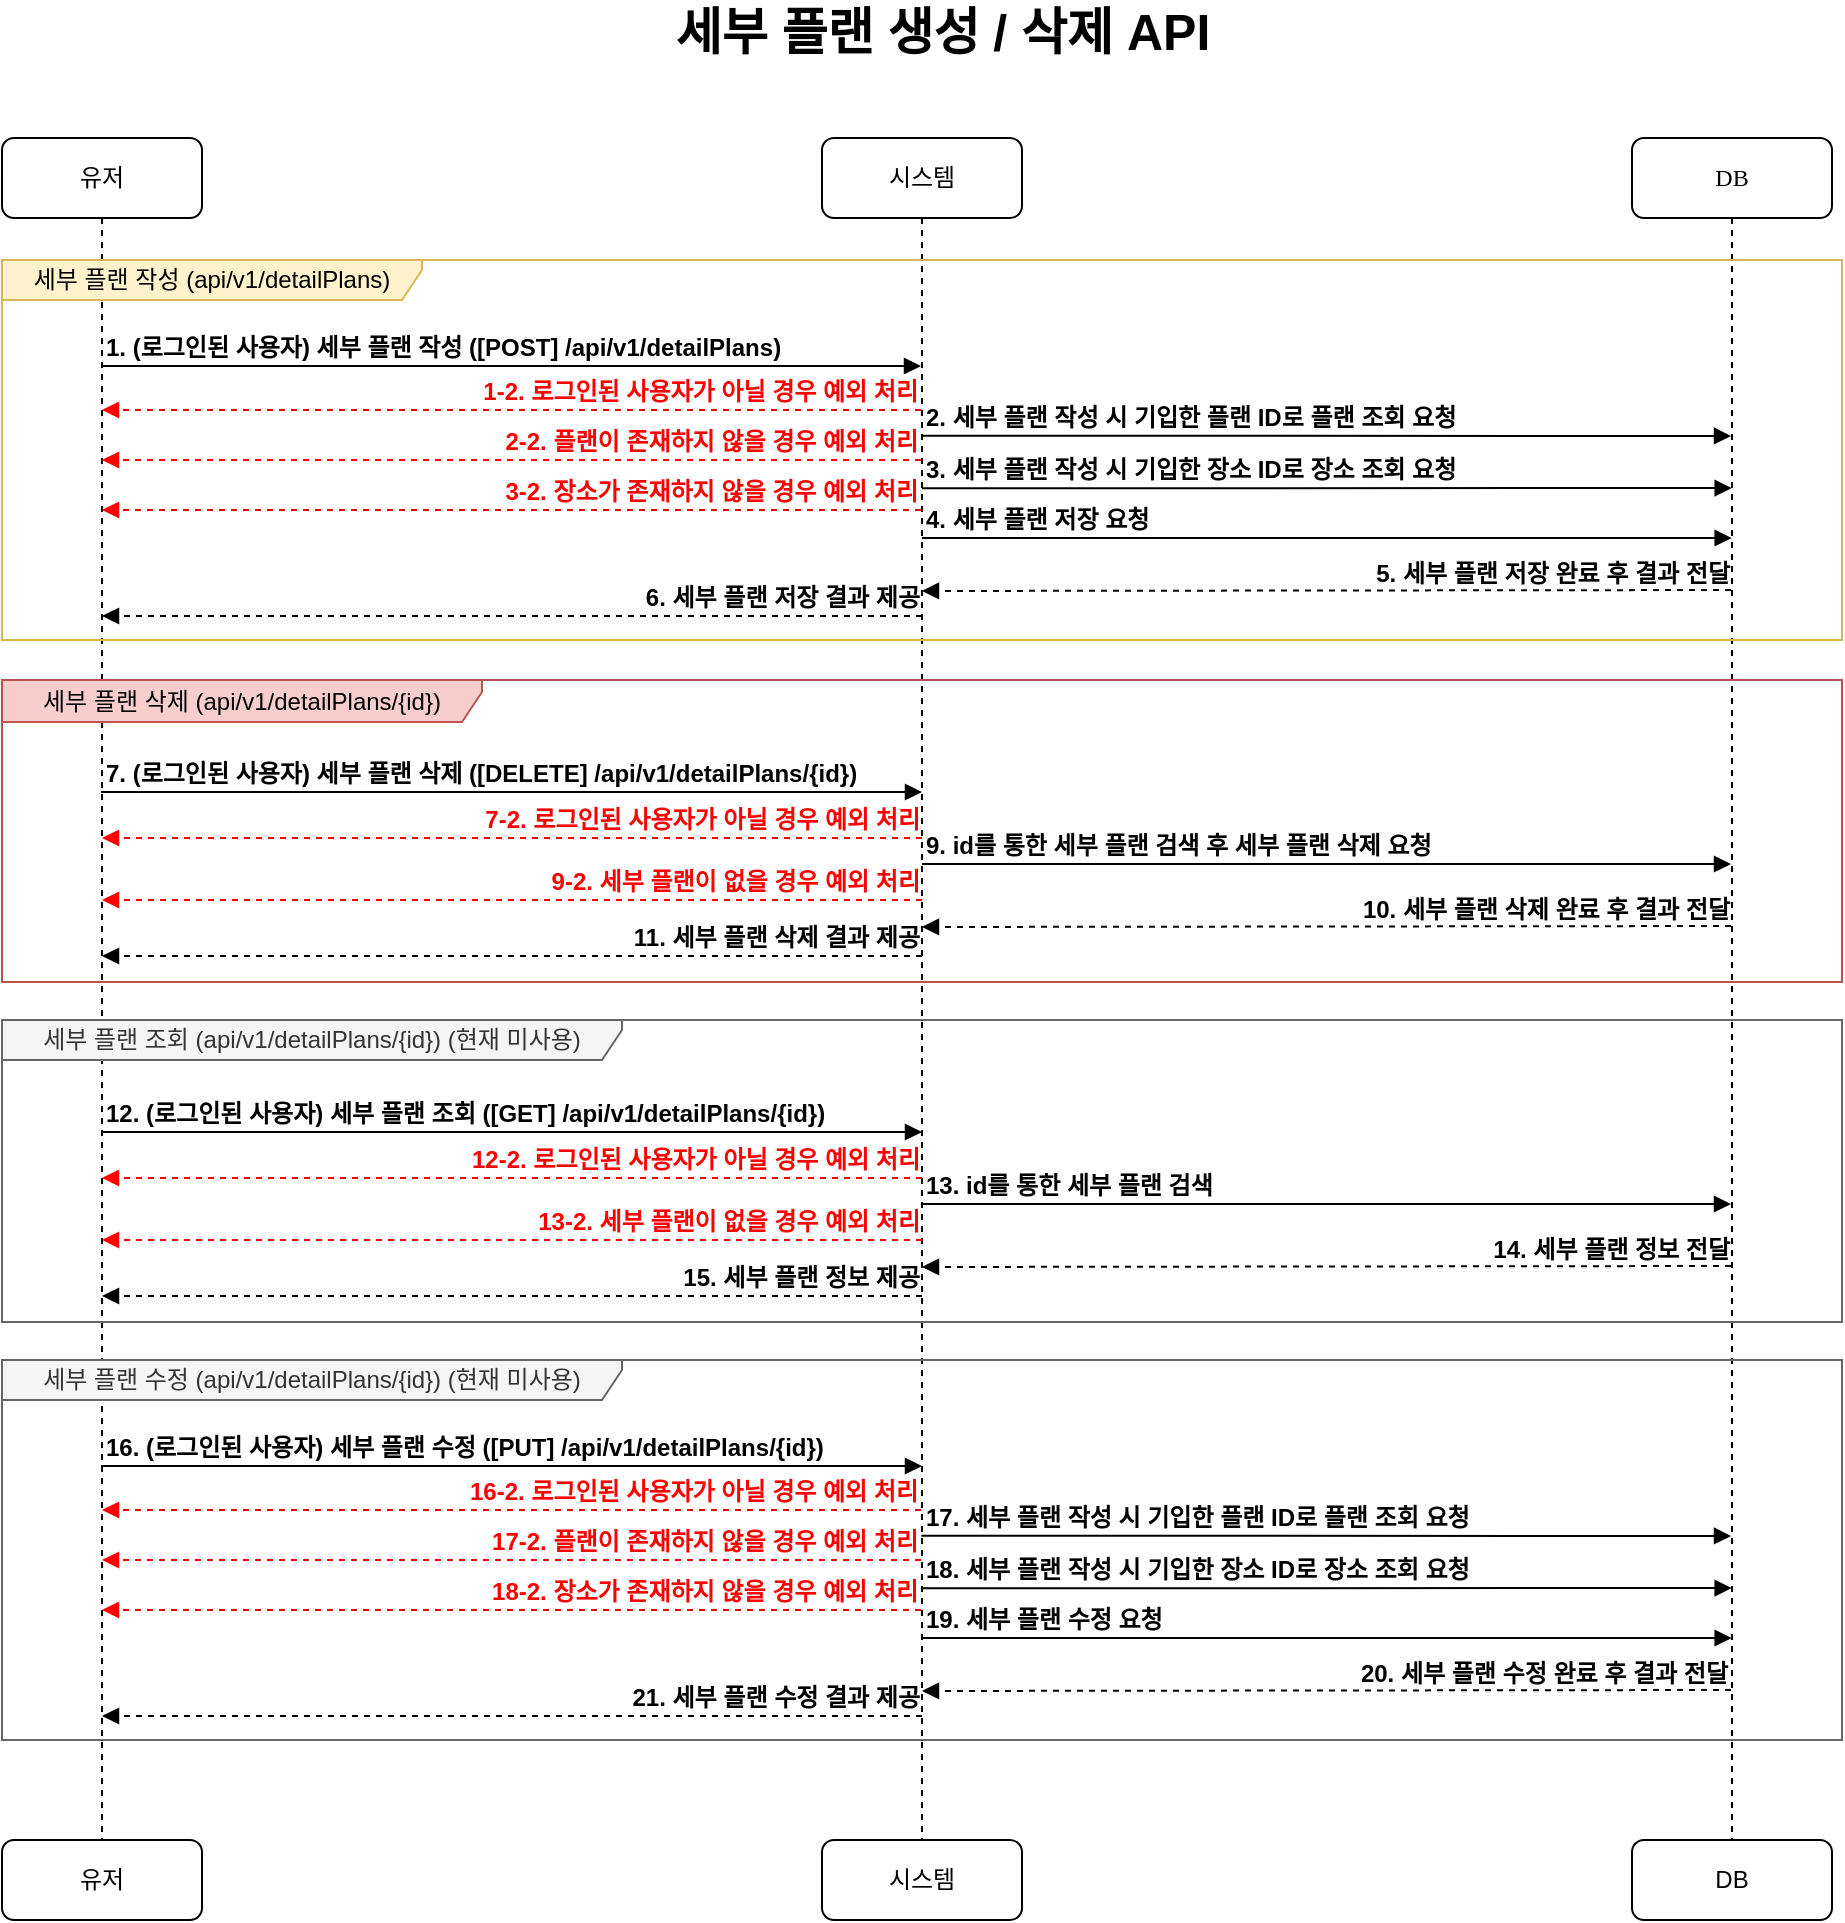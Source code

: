 <mxfile version="21.2.9" type="device">
  <diagram name="Page-1" id="13e1069c-82ec-6db2-03f1-153e76fe0fe0">
    <mxGraphModel dx="1509" dy="744" grid="1" gridSize="10" guides="1" tooltips="1" connect="1" arrows="1" fold="1" page="1" pageScale="1" pageWidth="1100" pageHeight="850" background="none" math="0" shadow="0">
      <root>
        <mxCell id="0" />
        <mxCell id="1" parent="0" />
        <mxCell id="7baba1c4bc27f4b0-2" value="시스템" style="shape=umlLifeline;perimeter=lifelinePerimeter;whiteSpace=wrap;html=1;container=1;collapsible=0;recursiveResize=0;outlineConnect=0;rounded=1;shadow=0;comic=0;labelBackgroundColor=none;strokeWidth=1;fontFamily=Verdana;fontSize=12;align=center;" parent="1" vertex="1">
          <mxGeometry x="490" y="109" width="100" height="851" as="geometry" />
        </mxCell>
        <mxCell id="7baba1c4bc27f4b0-4" value="DB" style="shape=umlLifeline;perimeter=lifelinePerimeter;whiteSpace=wrap;html=1;container=1;collapsible=0;recursiveResize=0;outlineConnect=0;rounded=1;shadow=0;comic=0;labelBackgroundColor=none;strokeWidth=1;fontFamily=Verdana;fontSize=12;align=center;" parent="1" vertex="1">
          <mxGeometry x="895" y="109" width="100" height="851" as="geometry" />
        </mxCell>
        <mxCell id="7baba1c4bc27f4b0-8" value="유저" style="shape=umlLifeline;perimeter=lifelinePerimeter;whiteSpace=wrap;html=1;container=1;collapsible=0;recursiveResize=0;outlineConnect=0;rounded=1;shadow=0;comic=0;labelBackgroundColor=none;strokeWidth=1;fontFamily=Verdana;fontSize=12;align=center;" parent="1" vertex="1">
          <mxGeometry x="80" y="109" width="100" height="851" as="geometry" />
        </mxCell>
        <mxCell id="7baba1c4bc27f4b0-11" value="1. (로그인된 사용자) 세부 플랜 작성 ([POST] /api/v1/detailPlans)" style="html=1;verticalAlign=bottom;endArrow=block;labelBackgroundColor=none;fontFamily=Helvetica;fontSize=12;edgeStyle=elbowEdgeStyle;elbow=vertical;align=left;fontStyle=1" parent="1" edge="1" target="7baba1c4bc27f4b0-2">
          <mxGeometry x="-1" relative="1" as="geometry">
            <mxPoint x="129.5" y="223" as="sourcePoint" />
            <mxPoint x="430" y="223" as="targetPoint" />
            <mxPoint as="offset" />
          </mxGeometry>
        </mxCell>
        <mxCell id="d7kwrDIypniRsh-_axAG-8" value="2. 세부 플랜 작성 시 기입한 플랜 ID로 플랜 조회 요청" style="html=1;verticalAlign=bottom;endArrow=block;labelBackgroundColor=none;fontFamily=Helvetica;fontSize=12;edgeStyle=elbowEdgeStyle;elbow=vertical;align=left;fontStyle=1" parent="1" edge="1">
          <mxGeometry x="-1" relative="1" as="geometry">
            <mxPoint x="539.667" y="257.833" as="sourcePoint" />
            <mxPoint x="944.5" y="258" as="targetPoint" />
            <mxPoint as="offset" />
          </mxGeometry>
        </mxCell>
        <mxCell id="d7kwrDIypniRsh-_axAG-12" value="5. 세부 플랜 저장 완료 후 결과 전달" style="html=1;verticalAlign=bottom;endArrow=block;labelBackgroundColor=none;fontFamily=Helvetica;fontSize=12;edgeStyle=elbowEdgeStyle;elbow=vertical;align=right;dashed=1;fontStyle=1" parent="1" edge="1">
          <mxGeometry x="-0.997" relative="1" as="geometry">
            <mxPoint x="944.5" y="335" as="sourcePoint" />
            <mxPoint x="540" y="336" as="targetPoint" />
            <mxPoint as="offset" />
          </mxGeometry>
        </mxCell>
        <mxCell id="d7kwrDIypniRsh-_axAG-28" value="유저" style="rounded=1;whiteSpace=wrap;html=1;fontSize=12;" parent="1" vertex="1">
          <mxGeometry x="80" y="960" width="100" height="40" as="geometry" />
        </mxCell>
        <mxCell id="d7kwrDIypniRsh-_axAG-29" value="시스템" style="rounded=1;whiteSpace=wrap;html=1;fontSize=12;" parent="1" vertex="1">
          <mxGeometry x="490" y="960" width="100" height="40" as="geometry" />
        </mxCell>
        <mxCell id="d7kwrDIypniRsh-_axAG-31" value="DB" style="rounded=1;whiteSpace=wrap;html=1;fontSize=12;" parent="1" vertex="1">
          <mxGeometry x="895" y="960" width="100" height="40" as="geometry" />
        </mxCell>
        <mxCell id="d7kwrDIypniRsh-_axAG-33" value="&lt;span style=&quot;font-size: 25px;&quot;&gt;&lt;b&gt;세부 플랜 생성 / 삭제 API&lt;/b&gt;&lt;/span&gt;" style="text;html=1;strokeColor=none;fillColor=none;align=center;verticalAlign=middle;whiteSpace=wrap;rounded=0;fontSize=12;" parent="1" vertex="1">
          <mxGeometry x="348" y="40" width="405" height="30" as="geometry" />
        </mxCell>
        <mxCell id="MBMuwZcIth6A8b6VbHb0-1" value="세부 플랜 작성 (api/v1/detailPlans)" style="shape=umlFrame;whiteSpace=wrap;html=1;pointerEvents=0;width=210;height=20;fillColor=#fff2cc;strokeColor=#d6b656;" vertex="1" parent="1">
          <mxGeometry x="80" y="170" width="920" height="190" as="geometry" />
        </mxCell>
        <mxCell id="MBMuwZcIth6A8b6VbHb0-2" value="1-2. 로그인된 사용자가 아닐 경우 예외 처리" style="html=1;verticalAlign=bottom;endArrow=block;labelBackgroundColor=none;fontFamily=Helvetica;fontSize=12;edgeStyle=elbowEdgeStyle;elbow=vertical;align=right;dashed=1;fontStyle=1;fontColor=#ff0000;strokeColor=#ff0000;" edge="1" parent="1">
          <mxGeometry x="-0.997" relative="1" as="geometry">
            <mxPoint x="539.5" y="245" as="sourcePoint" />
            <mxPoint x="130" y="245" as="targetPoint" />
            <mxPoint as="offset" />
          </mxGeometry>
        </mxCell>
        <mxCell id="MBMuwZcIth6A8b6VbHb0-3" value="6. 세부 플랜 저장 결과 제공" style="html=1;verticalAlign=bottom;endArrow=block;labelBackgroundColor=none;fontFamily=Helvetica;fontSize=12;edgeStyle=elbowEdgeStyle;elbow=vertical;align=right;dashed=1;fontStyle=1;fontColor=#000000;strokeColor=#000000;" edge="1" parent="1">
          <mxGeometry x="-0.997" relative="1" as="geometry">
            <mxPoint x="540" y="348" as="sourcePoint" />
            <mxPoint x="130" y="348" as="targetPoint" />
            <mxPoint as="offset" />
          </mxGeometry>
        </mxCell>
        <mxCell id="MBMuwZcIth6A8b6VbHb0-4" value="7. (로그인된 사용자) 세부 플랜 삭제 ([DELETE] /api/v1/detailPlans/{id})" style="html=1;verticalAlign=bottom;endArrow=block;labelBackgroundColor=none;fontFamily=Helvetica;fontSize=12;edgeStyle=elbowEdgeStyle;elbow=vertical;align=left;fontStyle=1" edge="1" parent="1">
          <mxGeometry x="-1" relative="1" as="geometry">
            <mxPoint x="129.5" y="436" as="sourcePoint" />
            <mxPoint x="540" y="436" as="targetPoint" />
            <mxPoint as="offset" />
          </mxGeometry>
        </mxCell>
        <mxCell id="MBMuwZcIth6A8b6VbHb0-5" value="9. id를 통한 세부 플랜 검색 후 세부 플랜 삭제 요청" style="html=1;verticalAlign=bottom;endArrow=block;labelBackgroundColor=none;fontFamily=Helvetica;fontSize=12;edgeStyle=elbowEdgeStyle;elbow=vertical;align=left;fontStyle=1" edge="1" parent="1">
          <mxGeometry x="-0.999" relative="1" as="geometry">
            <mxPoint x="540" y="472" as="sourcePoint" />
            <mxPoint x="944.5" y="472" as="targetPoint" />
            <mxPoint as="offset" />
          </mxGeometry>
        </mxCell>
        <mxCell id="MBMuwZcIth6A8b6VbHb0-6" value="10. 세부 플랜 삭제 완료 후 결과 전달" style="html=1;verticalAlign=bottom;endArrow=block;labelBackgroundColor=none;fontFamily=Helvetica;fontSize=12;edgeStyle=elbowEdgeStyle;elbow=vertical;align=right;dashed=1;fontStyle=1" edge="1" parent="1">
          <mxGeometry x="-0.997" relative="1" as="geometry">
            <mxPoint x="944.5" y="503" as="sourcePoint" />
            <mxPoint x="540" y="504" as="targetPoint" />
            <mxPoint as="offset" />
          </mxGeometry>
        </mxCell>
        <mxCell id="MBMuwZcIth6A8b6VbHb0-7" value="세부 플랜 삭제 (api/v1/detailPlans/{id})" style="shape=umlFrame;whiteSpace=wrap;html=1;pointerEvents=0;width=240;height=21;fillColor=#f8cecc;strokeColor=#b85450;" vertex="1" parent="1">
          <mxGeometry x="80" y="380" width="920" height="151" as="geometry" />
        </mxCell>
        <mxCell id="MBMuwZcIth6A8b6VbHb0-8" value="7-2. 로그인된 사용자가 아닐 경우 예외 처리" style="html=1;verticalAlign=bottom;endArrow=block;labelBackgroundColor=none;fontFamily=Helvetica;fontSize=12;edgeStyle=elbowEdgeStyle;elbow=vertical;align=right;dashed=1;fontStyle=1;fontColor=#ff0000;strokeColor=#ff0000;" edge="1" parent="1">
          <mxGeometry x="-0.997" relative="1" as="geometry">
            <mxPoint x="540" y="459" as="sourcePoint" />
            <mxPoint x="130" y="459" as="targetPoint" />
            <mxPoint as="offset" />
          </mxGeometry>
        </mxCell>
        <mxCell id="MBMuwZcIth6A8b6VbHb0-9" value="11. 세부 플랜 삭제 결과 제공" style="html=1;verticalAlign=bottom;endArrow=block;labelBackgroundColor=none;fontFamily=Helvetica;fontSize=12;edgeStyle=elbowEdgeStyle;elbow=vertical;align=right;dashed=1;fontStyle=1;fontColor=#000000;strokeColor=#000000;" edge="1" parent="1">
          <mxGeometry x="-0.997" relative="1" as="geometry">
            <mxPoint x="540" y="518" as="sourcePoint" />
            <mxPoint x="130" y="518" as="targetPoint" />
            <mxPoint as="offset" />
          </mxGeometry>
        </mxCell>
        <mxCell id="MBMuwZcIth6A8b6VbHb0-65" value="2-2. 플랜이 존재하지 않을 경우 예외 처리" style="html=1;verticalAlign=bottom;endArrow=block;labelBackgroundColor=none;fontFamily=Helvetica;fontSize=12;edgeStyle=elbowEdgeStyle;elbow=vertical;align=right;dashed=1;fontStyle=1;fontColor=#ff0000;strokeColor=#ff0000;" edge="1" parent="1">
          <mxGeometry x="-0.997" relative="1" as="geometry">
            <mxPoint x="539.5" y="270" as="sourcePoint" />
            <mxPoint x="130" y="270" as="targetPoint" />
            <mxPoint as="offset" />
          </mxGeometry>
        </mxCell>
        <mxCell id="MBMuwZcIth6A8b6VbHb0-66" value="3. 세부 플랜 작성 시 기입한 장소 ID로 장소 조회 요청" style="html=1;verticalAlign=bottom;endArrow=block;labelBackgroundColor=none;fontFamily=Helvetica;fontSize=12;edgeStyle=elbowEdgeStyle;elbow=vertical;align=left;fontStyle=1" edge="1" parent="1">
          <mxGeometry x="-1" relative="1" as="geometry">
            <mxPoint x="539.997" y="284.163" as="sourcePoint" />
            <mxPoint x="944.83" y="284.33" as="targetPoint" />
            <mxPoint as="offset" />
          </mxGeometry>
        </mxCell>
        <mxCell id="MBMuwZcIth6A8b6VbHb0-67" value="3-2. 장소가 존재하지 않을 경우 예외 처리" style="html=1;verticalAlign=bottom;endArrow=block;labelBackgroundColor=none;fontFamily=Helvetica;fontSize=12;edgeStyle=elbowEdgeStyle;elbow=vertical;align=right;dashed=1;fontStyle=1;fontColor=#ff0000;strokeColor=#ff0000;" edge="1" parent="1">
          <mxGeometry x="-0.997" relative="1" as="geometry">
            <mxPoint x="539.5" y="295" as="sourcePoint" />
            <mxPoint x="130" y="295" as="targetPoint" />
            <mxPoint as="offset" />
          </mxGeometry>
        </mxCell>
        <mxCell id="MBMuwZcIth6A8b6VbHb0-68" value="4. 세부 플랜 저장 요청" style="html=1;verticalAlign=bottom;endArrow=block;labelBackgroundColor=none;fontFamily=Helvetica;fontSize=12;edgeStyle=elbowEdgeStyle;elbow=vertical;align=left;fontStyle=1" edge="1" parent="1">
          <mxGeometry x="-1" relative="1" as="geometry">
            <mxPoint x="539.997" y="309.003" as="sourcePoint" />
            <mxPoint x="944.83" y="309.17" as="targetPoint" />
            <mxPoint as="offset" />
          </mxGeometry>
        </mxCell>
        <mxCell id="MBMuwZcIth6A8b6VbHb0-70" value="9-2. 세부 플랜이 없을 경우 예외 처리" style="html=1;verticalAlign=bottom;endArrow=block;labelBackgroundColor=none;fontFamily=Helvetica;fontSize=12;edgeStyle=elbowEdgeStyle;elbow=vertical;align=right;dashed=1;fontStyle=1;fontColor=#ff0000;strokeColor=#ff0000;" edge="1" parent="1">
          <mxGeometry x="-0.997" relative="1" as="geometry">
            <mxPoint x="540" y="490" as="sourcePoint" />
            <mxPoint x="130" y="490" as="targetPoint" />
            <mxPoint as="offset" />
          </mxGeometry>
        </mxCell>
        <mxCell id="MBMuwZcIth6A8b6VbHb0-91" value="12. (로그인된 사용자) 세부 플랜 조회 ([GET] /api/v1/detailPlans/{id})" style="html=1;verticalAlign=bottom;endArrow=block;labelBackgroundColor=none;fontFamily=Helvetica;fontSize=12;edgeStyle=elbowEdgeStyle;elbow=vertical;align=left;fontStyle=1" edge="1" parent="1">
          <mxGeometry x="-1" relative="1" as="geometry">
            <mxPoint x="129.5" y="606" as="sourcePoint" />
            <mxPoint x="540" y="606" as="targetPoint" />
            <mxPoint as="offset" />
          </mxGeometry>
        </mxCell>
        <mxCell id="MBMuwZcIth6A8b6VbHb0-92" value="13. id를 통한 세부 플랜 검색" style="html=1;verticalAlign=bottom;endArrow=block;labelBackgroundColor=none;fontFamily=Helvetica;fontSize=12;edgeStyle=elbowEdgeStyle;elbow=vertical;align=left;fontStyle=1" edge="1" parent="1">
          <mxGeometry x="-0.999" relative="1" as="geometry">
            <mxPoint x="540" y="642" as="sourcePoint" />
            <mxPoint x="944.5" y="642" as="targetPoint" />
            <mxPoint as="offset" />
          </mxGeometry>
        </mxCell>
        <mxCell id="MBMuwZcIth6A8b6VbHb0-93" value="14. 세부 플랜 정보 전달" style="html=1;verticalAlign=bottom;endArrow=block;labelBackgroundColor=none;fontFamily=Helvetica;fontSize=12;edgeStyle=elbowEdgeStyle;elbow=vertical;align=right;dashed=1;fontStyle=1" edge="1" parent="1">
          <mxGeometry x="-0.997" relative="1" as="geometry">
            <mxPoint x="944.5" y="673" as="sourcePoint" />
            <mxPoint x="540" y="674" as="targetPoint" />
            <mxPoint as="offset" />
          </mxGeometry>
        </mxCell>
        <mxCell id="MBMuwZcIth6A8b6VbHb0-94" value="세부 플랜 조회 (api/v1/detailPlans/{id}) (현재 미사용)" style="shape=umlFrame;whiteSpace=wrap;html=1;pointerEvents=0;width=310;height=20;fillColor=#f5f5f5;strokeColor=#666666;fontColor=#333333;" vertex="1" parent="1">
          <mxGeometry x="80" y="550" width="920" height="151" as="geometry" />
        </mxCell>
        <mxCell id="MBMuwZcIth6A8b6VbHb0-95" value="12-2. 로그인된 사용자가 아닐 경우 예외 처리" style="html=1;verticalAlign=bottom;endArrow=block;labelBackgroundColor=none;fontFamily=Helvetica;fontSize=12;edgeStyle=elbowEdgeStyle;elbow=vertical;align=right;dashed=1;fontStyle=1;fontColor=#ff0000;strokeColor=#ff0000;" edge="1" parent="1">
          <mxGeometry x="-0.997" relative="1" as="geometry">
            <mxPoint x="540" y="629" as="sourcePoint" />
            <mxPoint x="130" y="629" as="targetPoint" />
            <mxPoint as="offset" />
          </mxGeometry>
        </mxCell>
        <mxCell id="MBMuwZcIth6A8b6VbHb0-96" value="15. 세부 플랜 정보 제공" style="html=1;verticalAlign=bottom;endArrow=block;labelBackgroundColor=none;fontFamily=Helvetica;fontSize=12;edgeStyle=elbowEdgeStyle;elbow=vertical;align=right;dashed=1;fontStyle=1;fontColor=#000000;strokeColor=#000000;" edge="1" parent="1">
          <mxGeometry x="-0.997" relative="1" as="geometry">
            <mxPoint x="540" y="688" as="sourcePoint" />
            <mxPoint x="130" y="688" as="targetPoint" />
            <mxPoint as="offset" />
          </mxGeometry>
        </mxCell>
        <mxCell id="MBMuwZcIth6A8b6VbHb0-97" value="13-2. 세부 플랜이 없을 경우 예외 처리" style="html=1;verticalAlign=bottom;endArrow=block;labelBackgroundColor=none;fontFamily=Helvetica;fontSize=12;edgeStyle=elbowEdgeStyle;elbow=vertical;align=right;dashed=1;fontStyle=1;fontColor=#ff0000;strokeColor=#ff0000;" edge="1" parent="1">
          <mxGeometry x="-0.997" relative="1" as="geometry">
            <mxPoint x="540" y="660" as="sourcePoint" />
            <mxPoint x="130" y="660" as="targetPoint" />
            <mxPoint as="offset" />
          </mxGeometry>
        </mxCell>
        <mxCell id="MBMuwZcIth6A8b6VbHb0-99" value="16. (로그인된 사용자) 세부 플랜 수정 ([PUT] /api/v1/detailPlans/{id})" style="html=1;verticalAlign=bottom;endArrow=block;labelBackgroundColor=none;fontFamily=Helvetica;fontSize=12;edgeStyle=elbowEdgeStyle;elbow=vertical;align=left;fontStyle=1" edge="1" parent="1">
          <mxGeometry x="-0.999" relative="1" as="geometry">
            <mxPoint x="129.5" y="773" as="sourcePoint" />
            <mxPoint x="540" y="773" as="targetPoint" />
            <mxPoint as="offset" />
          </mxGeometry>
        </mxCell>
        <mxCell id="MBMuwZcIth6A8b6VbHb0-100" value="17. 세부 플랜 작성 시 기입한 플랜 ID로 플랜 조회 요청" style="html=1;verticalAlign=bottom;endArrow=block;labelBackgroundColor=none;fontFamily=Helvetica;fontSize=12;edgeStyle=elbowEdgeStyle;elbow=vertical;align=left;fontStyle=1" edge="1" parent="1">
          <mxGeometry x="-1" relative="1" as="geometry">
            <mxPoint x="539.667" y="807.833" as="sourcePoint" />
            <mxPoint x="944.5" y="808" as="targetPoint" />
            <mxPoint as="offset" />
          </mxGeometry>
        </mxCell>
        <mxCell id="MBMuwZcIth6A8b6VbHb0-101" value="20. 세부 플랜 수정 완료 후 결과 전달" style="html=1;verticalAlign=bottom;endArrow=block;labelBackgroundColor=none;fontFamily=Helvetica;fontSize=12;edgeStyle=elbowEdgeStyle;elbow=vertical;align=right;dashed=1;fontStyle=1" edge="1" parent="1">
          <mxGeometry x="-0.996" relative="1" as="geometry">
            <mxPoint x="944.5" y="885" as="sourcePoint" />
            <mxPoint x="540" y="886" as="targetPoint" />
            <mxPoint as="offset" />
          </mxGeometry>
        </mxCell>
        <mxCell id="MBMuwZcIth6A8b6VbHb0-102" value="세부 플랜 수정 (api/v1/detailPlans/{id}) (현재 미사용)" style="shape=umlFrame;whiteSpace=wrap;html=1;pointerEvents=0;width=310;height=20;fillColor=#f5f5f5;strokeColor=#666666;fontColor=#333333;" vertex="1" parent="1">
          <mxGeometry x="80" y="720" width="920" height="190" as="geometry" />
        </mxCell>
        <mxCell id="MBMuwZcIth6A8b6VbHb0-103" value="16-2. 로그인된 사용자가 아닐 경우 예외 처리" style="html=1;verticalAlign=bottom;endArrow=block;labelBackgroundColor=none;fontFamily=Helvetica;fontSize=12;edgeStyle=elbowEdgeStyle;elbow=vertical;align=right;dashed=1;fontStyle=1;fontColor=#ff0000;strokeColor=#ff0000;" edge="1" parent="1">
          <mxGeometry x="-0.997" relative="1" as="geometry">
            <mxPoint x="539.5" y="795" as="sourcePoint" />
            <mxPoint x="130" y="795" as="targetPoint" />
            <mxPoint as="offset" />
          </mxGeometry>
        </mxCell>
        <mxCell id="MBMuwZcIth6A8b6VbHb0-104" value="21. 세부 플랜 수정 결과 제공" style="html=1;verticalAlign=bottom;endArrow=block;labelBackgroundColor=none;fontFamily=Helvetica;fontSize=12;edgeStyle=elbowEdgeStyle;elbow=vertical;align=right;dashed=1;fontStyle=1;fontColor=#000000;strokeColor=#000000;" edge="1" parent="1">
          <mxGeometry x="-0.997" relative="1" as="geometry">
            <mxPoint x="540" y="898" as="sourcePoint" />
            <mxPoint x="130" y="898" as="targetPoint" />
            <mxPoint as="offset" />
          </mxGeometry>
        </mxCell>
        <mxCell id="MBMuwZcIth6A8b6VbHb0-105" value="17-2. 플랜이 존재하지 않을 경우 예외 처리" style="html=1;verticalAlign=bottom;endArrow=block;labelBackgroundColor=none;fontFamily=Helvetica;fontSize=12;edgeStyle=elbowEdgeStyle;elbow=vertical;align=right;dashed=1;fontStyle=1;fontColor=#ff0000;strokeColor=#ff0000;" edge="1" parent="1">
          <mxGeometry x="-0.997" relative="1" as="geometry">
            <mxPoint x="539.5" y="820" as="sourcePoint" />
            <mxPoint x="130" y="820" as="targetPoint" />
            <mxPoint as="offset" />
          </mxGeometry>
        </mxCell>
        <mxCell id="MBMuwZcIth6A8b6VbHb0-106" value="18. 세부 플랜 작성 시 기입한 장소 ID로 장소 조회 요청" style="html=1;verticalAlign=bottom;endArrow=block;labelBackgroundColor=none;fontFamily=Helvetica;fontSize=12;edgeStyle=elbowEdgeStyle;elbow=vertical;align=left;fontStyle=1" edge="1" parent="1">
          <mxGeometry x="-1" relative="1" as="geometry">
            <mxPoint x="539.997" y="834.163" as="sourcePoint" />
            <mxPoint x="944.83" y="834.33" as="targetPoint" />
            <mxPoint as="offset" />
          </mxGeometry>
        </mxCell>
        <mxCell id="MBMuwZcIth6A8b6VbHb0-107" value="18-2. 장소가 존재하지 않을 경우 예외 처리" style="html=1;verticalAlign=bottom;endArrow=block;labelBackgroundColor=none;fontFamily=Helvetica;fontSize=12;edgeStyle=elbowEdgeStyle;elbow=vertical;align=right;dashed=1;fontStyle=1;fontColor=#ff0000;strokeColor=#ff0000;" edge="1" parent="1">
          <mxGeometry x="-0.997" relative="1" as="geometry">
            <mxPoint x="539.5" y="845" as="sourcePoint" />
            <mxPoint x="130" y="845" as="targetPoint" />
            <mxPoint as="offset" />
          </mxGeometry>
        </mxCell>
        <mxCell id="MBMuwZcIth6A8b6VbHb0-108" value="19. 세부 플랜 수정 요청" style="html=1;verticalAlign=bottom;endArrow=block;labelBackgroundColor=none;fontFamily=Helvetica;fontSize=12;edgeStyle=elbowEdgeStyle;elbow=vertical;align=left;fontStyle=1" edge="1" parent="1">
          <mxGeometry x="-1" relative="1" as="geometry">
            <mxPoint x="539.997" y="859.003" as="sourcePoint" />
            <mxPoint x="944.83" y="859.17" as="targetPoint" />
            <mxPoint as="offset" />
          </mxGeometry>
        </mxCell>
      </root>
    </mxGraphModel>
  </diagram>
</mxfile>
